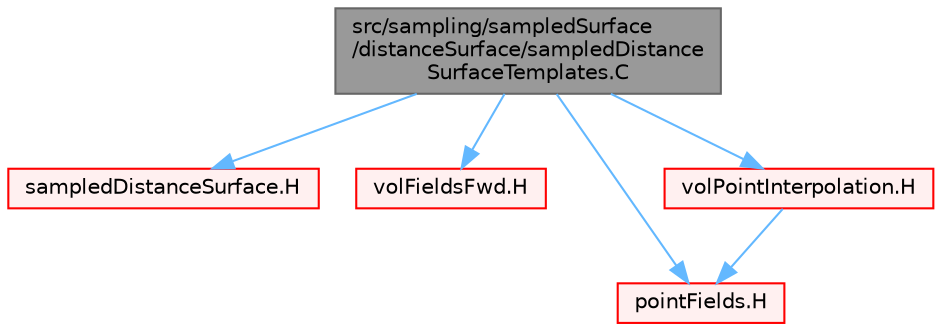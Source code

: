 digraph "src/sampling/sampledSurface/distanceSurface/sampledDistanceSurfaceTemplates.C"
{
 // LATEX_PDF_SIZE
  bgcolor="transparent";
  edge [fontname=Helvetica,fontsize=10,labelfontname=Helvetica,labelfontsize=10];
  node [fontname=Helvetica,fontsize=10,shape=box,height=0.2,width=0.4];
  Node1 [id="Node000001",label="src/sampling/sampledSurface\l/distanceSurface/sampledDistance\lSurfaceTemplates.C",height=0.2,width=0.4,color="gray40", fillcolor="grey60", style="filled", fontcolor="black",tooltip=" "];
  Node1 -> Node2 [id="edge1_Node000001_Node000002",color="steelblue1",style="solid",tooltip=" "];
  Node2 [id="Node000002",label="sampledDistanceSurface.H",height=0.2,width=0.4,color="red", fillcolor="#FFF0F0", style="filled",URL="$sampledDistanceSurface_8H.html",tooltip=" "];
  Node1 -> Node284 [id="edge2_Node000001_Node000284",color="steelblue1",style="solid",tooltip=" "];
  Node284 [id="Node000284",label="volFieldsFwd.H",height=0.2,width=0.4,color="red", fillcolor="#FFF0F0", style="filled",URL="$volFieldsFwd_8H.html",tooltip="Forwards and collection of common volume field types."];
  Node1 -> Node349 [id="edge3_Node000001_Node000349",color="steelblue1",style="solid",tooltip=" "];
  Node349 [id="Node000349",label="pointFields.H",height=0.2,width=0.4,color="red", fillcolor="#FFF0F0", style="filled",URL="$pointFields_8H.html",tooltip=" "];
  Node1 -> Node433 [id="edge4_Node000001_Node000433",color="steelblue1",style="solid",tooltip=" "];
  Node433 [id="Node000433",label="volPointInterpolation.H",height=0.2,width=0.4,color="red", fillcolor="#FFF0F0", style="filled",URL="$volPointInterpolation_8H.html",tooltip=" "];
  Node433 -> Node349 [id="edge5_Node000433_Node000349",color="steelblue1",style="solid",tooltip=" "];
}
